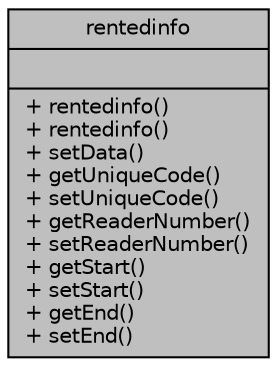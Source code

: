 digraph "rentedinfo"
{
 // LATEX_PDF_SIZE
  edge [fontname="Helvetica",fontsize="10",labelfontname="Helvetica",labelfontsize="10"];
  node [fontname="Helvetica",fontsize="10",shape=record];
  Node1 [label="{rentedinfo\n||+ rentedinfo()\l+ rentedinfo()\l+ setData()\l+ getUniqueCode()\l+ setUniqueCode()\l+ getReaderNumber()\l+ setReaderNumber()\l+ getStart()\l+ setStart()\l+ getEnd()\l+ setEnd()\l}",height=0.2,width=0.4,color="black", fillcolor="grey75", style="filled", fontcolor="black",tooltip=" "];
}
